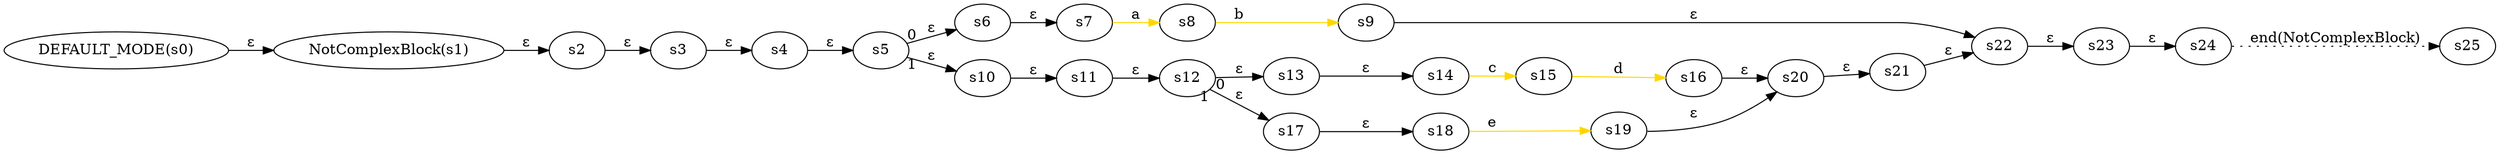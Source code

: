 digraph ATN {
  rankdir=LR;

  "DEFAULT_MODE(s0)" -> "NotComplexBlock(s1)" [label=ε]
  "NotComplexBlock(s1)" -> s2 [label=ε]
  s2 -> s3 [label=ε]
  s3 -> s4 [label=ε]
  s4 -> s5 [label=ε]
  s5 -> s6 [label=ε taillabel=0]
  s6 -> s7 [label=ε]
  s7 -> s8 [label=a color=gold]
  s8 -> s9 [label=b color=gold]
  s9 -> s22 [label=ε]
  s22 -> s23 [label=ε]
  s23 -> s24 [label=ε]
  s24 -> s25 [label="end(NotComplexBlock)" style=dotted]
  s5 -> s10 [label=ε taillabel=1]
  s10 -> s11 [label=ε]
  s11 -> s12 [label=ε]
  s12 -> s13 [label=ε taillabel=0]
  s13 -> s14 [label=ε]
  s14 -> s15 [label=c color=gold]
  s15 -> s16 [label=d color=gold]
  s16 -> s20 [label=ε]
  s20 -> s21 [label=ε]
  s21 -> s22 [label=ε]
  s12 -> s17 [label=ε taillabel=1]
  s17 -> s18 [label=ε]
  s18 -> s19 [label=e color=gold]
  s19 -> s20 [label=ε]
}